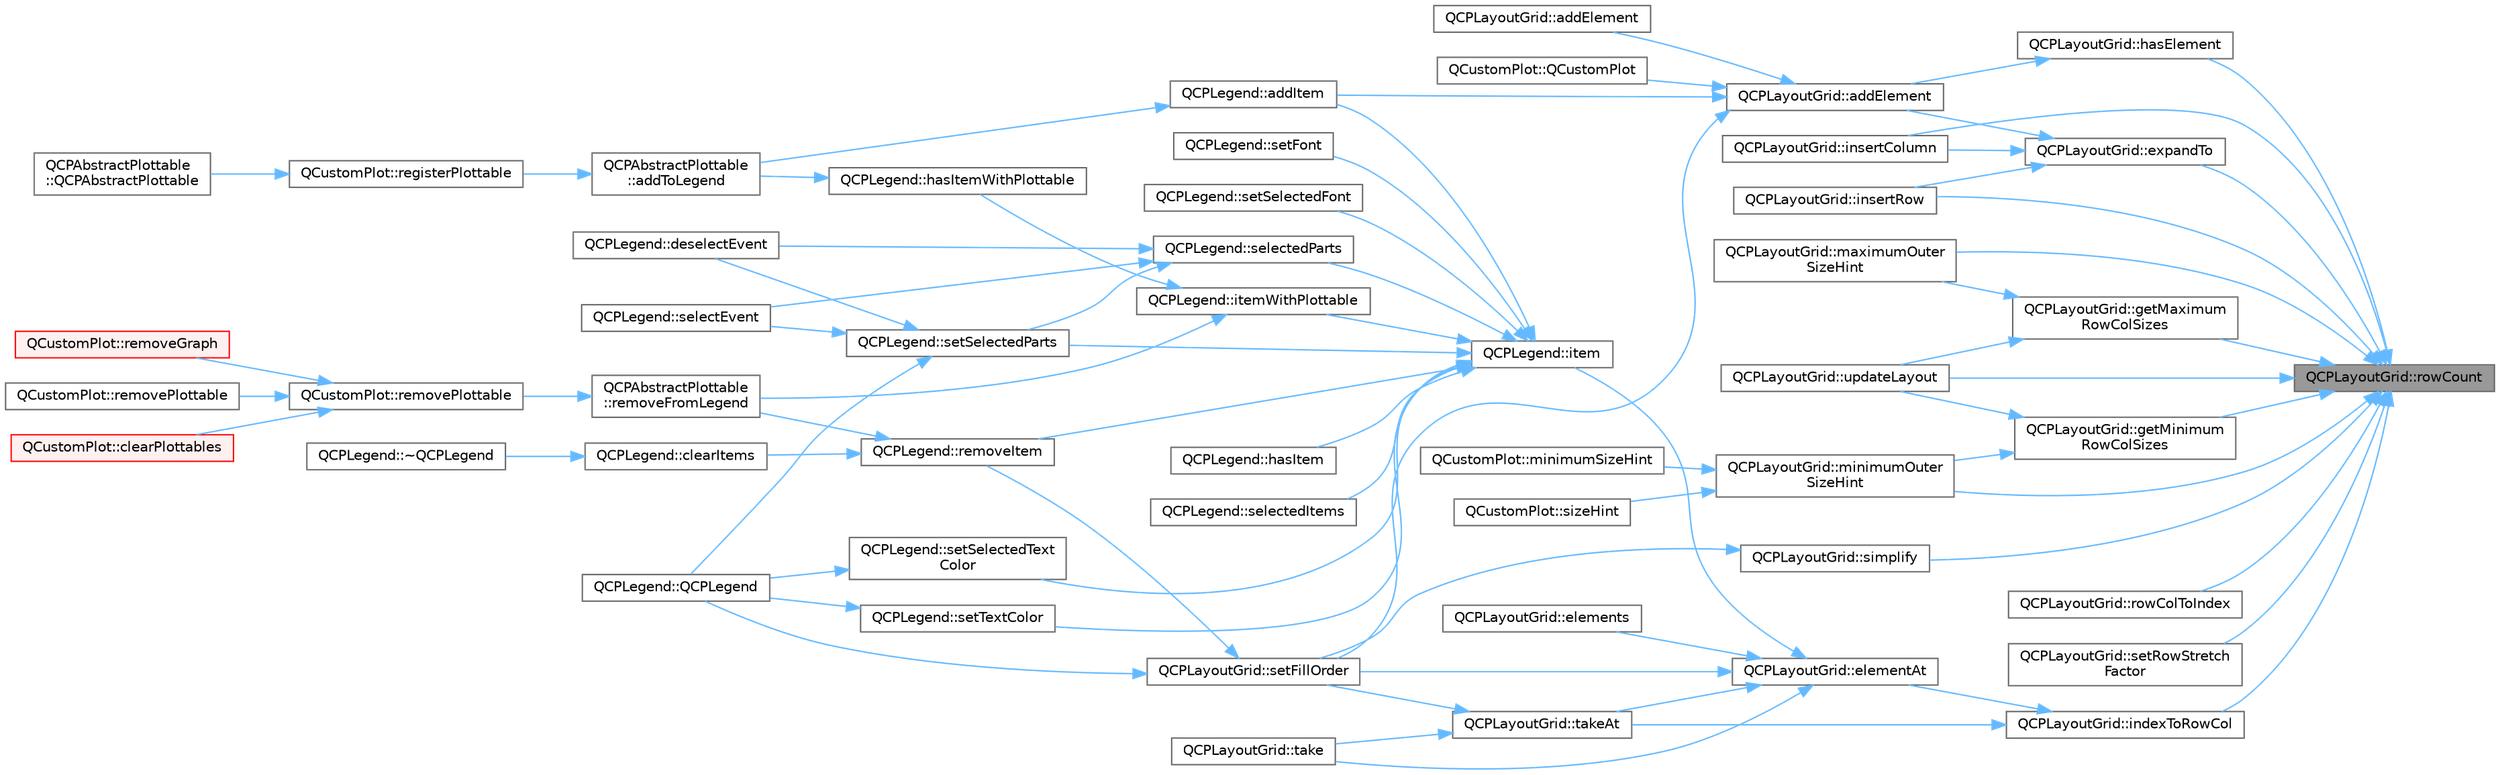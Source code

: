 digraph "QCPLayoutGrid::rowCount"
{
 // LATEX_PDF_SIZE
  bgcolor="transparent";
  edge [fontname=Helvetica,fontsize=10,labelfontname=Helvetica,labelfontsize=10];
  node [fontname=Helvetica,fontsize=10,shape=box,height=0.2,width=0.4];
  rankdir="RL";
  Node1 [label="QCPLayoutGrid::rowCount",height=0.2,width=0.4,color="gray40", fillcolor="grey60", style="filled", fontcolor="black",tooltip=" "];
  Node1 -> Node2 [dir="back",color="steelblue1",style="solid"];
  Node2 [label="QCPLayoutGrid::expandTo",height=0.2,width=0.4,color="grey40", fillcolor="white", style="filled",URL="$class_q_c_p_layout_grid.html#a886c0dcbabd51a45da399e044552b685",tooltip=" "];
  Node2 -> Node3 [dir="back",color="steelblue1",style="solid"];
  Node3 [label="QCPLayoutGrid::addElement",height=0.2,width=0.4,color="grey40", fillcolor="white", style="filled",URL="$class_q_c_p_layout_grid.html#adff1a2ca691ed83d2d24a4cd1fe17012",tooltip=" "];
  Node3 -> Node4 [dir="back",color="steelblue1",style="solid"];
  Node4 [label="QCPLayoutGrid::addElement",height=0.2,width=0.4,color="grey40", fillcolor="white", style="filled",URL="$class_q_c_p_layout_grid.html#a4c44025dd25acd27e053cadfd448ad7b",tooltip=" "];
  Node3 -> Node5 [dir="back",color="steelblue1",style="solid"];
  Node5 [label="QCPLegend::addItem",height=0.2,width=0.4,color="grey40", fillcolor="white", style="filled",URL="$class_q_c_p_legend.html#a3ab274de52d2951faea45a6d975e6b3f",tooltip=" "];
  Node5 -> Node6 [dir="back",color="steelblue1",style="solid"];
  Node6 [label="QCPAbstractPlottable\l::addToLegend",height=0.2,width=0.4,color="grey40", fillcolor="white", style="filled",URL="$class_q_c_p_abstract_plottable.html#aa64e93cb5b606d8110d2cc0a349bb30f",tooltip=" "];
  Node6 -> Node7 [dir="back",color="steelblue1",style="solid"];
  Node7 [label="QCustomPlot::registerPlottable",height=0.2,width=0.4,color="grey40", fillcolor="white", style="filled",URL="$class_q_custom_plot.html#aeba7733bb9fadfb5a375b3f40de9e58a",tooltip=" "];
  Node7 -> Node8 [dir="back",color="steelblue1",style="solid"];
  Node8 [label="QCPAbstractPlottable\l::QCPAbstractPlottable",height=0.2,width=0.4,color="grey40", fillcolor="white", style="filled",URL="$class_q_c_p_abstract_plottable.html#af78a036e40db6f53a31abadc5323715a",tooltip=" "];
  Node3 -> Node9 [dir="back",color="steelblue1",style="solid"];
  Node9 [label="QCustomPlot::QCustomPlot",height=0.2,width=0.4,color="grey40", fillcolor="white", style="filled",URL="$class_q_custom_plot.html#a45b99626558651a6428b83972b0b34b8",tooltip=" "];
  Node3 -> Node10 [dir="back",color="steelblue1",style="solid"];
  Node10 [label="QCPLayoutGrid::setFillOrder",height=0.2,width=0.4,color="grey40", fillcolor="white", style="filled",URL="$class_q_c_p_layout_grid.html#affc2f3cfd22f28698c5b29b960d2a391",tooltip=" "];
  Node10 -> Node11 [dir="back",color="steelblue1",style="solid"];
  Node11 [label="QCPLegend::QCPLegend",height=0.2,width=0.4,color="grey40", fillcolor="white", style="filled",URL="$class_q_c_p_legend.html#a0001a456989bd07ea378883651fabd72",tooltip=" "];
  Node10 -> Node12 [dir="back",color="steelblue1",style="solid"];
  Node12 [label="QCPLegend::removeItem",height=0.2,width=0.4,color="grey40", fillcolor="white", style="filled",URL="$class_q_c_p_legend.html#ac91595c3eaa746fe6321d2eb952c63bb",tooltip=" "];
  Node12 -> Node13 [dir="back",color="steelblue1",style="solid"];
  Node13 [label="QCPLegend::clearItems",height=0.2,width=0.4,color="grey40", fillcolor="white", style="filled",URL="$class_q_c_p_legend.html#a24795c7250eb5214fcea16b7217b4dfb",tooltip=" "];
  Node13 -> Node14 [dir="back",color="steelblue1",style="solid"];
  Node14 [label="QCPLegend::~QCPLegend",height=0.2,width=0.4,color="grey40", fillcolor="white", style="filled",URL="$class_q_c_p_legend.html#a52b305572e20f4e7cb37e945e2b9bec0",tooltip=" "];
  Node12 -> Node15 [dir="back",color="steelblue1",style="solid"];
  Node15 [label="QCPAbstractPlottable\l::removeFromLegend",height=0.2,width=0.4,color="grey40", fillcolor="white", style="filled",URL="$class_q_c_p_abstract_plottable.html#a3cc235007e2343a65ad4f463767e0e20",tooltip=" "];
  Node15 -> Node16 [dir="back",color="steelblue1",style="solid"];
  Node16 [label="QCustomPlot::removePlottable",height=0.2,width=0.4,color="grey40", fillcolor="white", style="filled",URL="$class_q_custom_plot.html#af3dafd56884208474f311d6226513ab2",tooltip=" "];
  Node16 -> Node17 [dir="back",color="steelblue1",style="solid"];
  Node17 [label="QCustomPlot::clearPlottables",height=0.2,width=0.4,color="red", fillcolor="#FFF0F0", style="filled",URL="$class_q_custom_plot.html#a9a409bb3201878adb7ffba1c89c4e004",tooltip=" "];
  Node16 -> Node19 [dir="back",color="steelblue1",style="solid"];
  Node19 [label="QCustomPlot::removeGraph",height=0.2,width=0.4,color="red", fillcolor="#FFF0F0", style="filled",URL="$class_q_custom_plot.html#a903561be895fb6528a770d66ac5e6713",tooltip=" "];
  Node16 -> Node22 [dir="back",color="steelblue1",style="solid"];
  Node22 [label="QCustomPlot::removePlottable",height=0.2,width=0.4,color="grey40", fillcolor="white", style="filled",URL="$class_q_custom_plot.html#afc210e0021480f8119bccf37839dbcc8",tooltip=" "];
  Node2 -> Node23 [dir="back",color="steelblue1",style="solid"];
  Node23 [label="QCPLayoutGrid::insertColumn",height=0.2,width=0.4,color="grey40", fillcolor="white", style="filled",URL="$class_q_c_p_layout_grid.html#a1e880a321dbe8b43b471ccd764433dc4",tooltip=" "];
  Node2 -> Node24 [dir="back",color="steelblue1",style="solid"];
  Node24 [label="QCPLayoutGrid::insertRow",height=0.2,width=0.4,color="grey40", fillcolor="white", style="filled",URL="$class_q_c_p_layout_grid.html#a48af3dd7c3a653d9c3d7dd99bd02e838",tooltip=" "];
  Node1 -> Node25 [dir="back",color="steelblue1",style="solid"];
  Node25 [label="QCPLayoutGrid::getMaximum\lRowColSizes",height=0.2,width=0.4,color="grey40", fillcolor="white", style="filled",URL="$class_q_c_p_layout_grid.html#a9be77011ec5b5dfbe7fbda126659e1eb",tooltip=" "];
  Node25 -> Node26 [dir="back",color="steelblue1",style="solid"];
  Node26 [label="QCPLayoutGrid::maximumOuter\lSizeHint",height=0.2,width=0.4,color="grey40", fillcolor="white", style="filled",URL="$class_q_c_p_layout_grid.html#a41ce0014c220d77b909e2ca937f0e599",tooltip=" "];
  Node25 -> Node27 [dir="back",color="steelblue1",style="solid"];
  Node27 [label="QCPLayoutGrid::updateLayout",height=0.2,width=0.4,color="grey40", fillcolor="white", style="filled",URL="$class_q_c_p_layout_grid.html#a6cf43f14d3fa335fd8758561ccf1f78c",tooltip=" "];
  Node1 -> Node28 [dir="back",color="steelblue1",style="solid"];
  Node28 [label="QCPLayoutGrid::getMinimum\lRowColSizes",height=0.2,width=0.4,color="grey40", fillcolor="white", style="filled",URL="$class_q_c_p_layout_grid.html#a4b9a251919936f127a63fc1b9911cd4e",tooltip=" "];
  Node28 -> Node29 [dir="back",color="steelblue1",style="solid"];
  Node29 [label="QCPLayoutGrid::minimumOuter\lSizeHint",height=0.2,width=0.4,color="grey40", fillcolor="white", style="filled",URL="$class_q_c_p_layout_grid.html#a0438bc58b4d3894d01db95b08d4268df",tooltip=" "];
  Node29 -> Node30 [dir="back",color="steelblue1",style="solid"];
  Node30 [label="QCustomPlot::minimumSizeHint",height=0.2,width=0.4,color="grey40", fillcolor="white", style="filled",URL="$class_q_custom_plot.html#a968a01cd4077d63aecde1aef1db057fc",tooltip=" "];
  Node29 -> Node31 [dir="back",color="steelblue1",style="solid"];
  Node31 [label="QCustomPlot::sizeHint",height=0.2,width=0.4,color="grey40", fillcolor="white", style="filled",URL="$class_q_custom_plot.html#ac9d6fe101e082daf756903b11f6e6213",tooltip=" "];
  Node28 -> Node27 [dir="back",color="steelblue1",style="solid"];
  Node1 -> Node32 [dir="back",color="steelblue1",style="solid"];
  Node32 [label="QCPLayoutGrid::hasElement",height=0.2,width=0.4,color="grey40", fillcolor="white", style="filled",URL="$class_q_c_p_layout_grid.html#ab0cf4f7edc9414a3bfaddac0f46dc0a0",tooltip=" "];
  Node32 -> Node3 [dir="back",color="steelblue1",style="solid"];
  Node1 -> Node33 [dir="back",color="steelblue1",style="solid"];
  Node33 [label="QCPLayoutGrid::indexToRowCol",height=0.2,width=0.4,color="grey40", fillcolor="white", style="filled",URL="$class_q_c_p_layout_grid.html#a577223db920e2acb34bc1091080c76d1",tooltip=" "];
  Node33 -> Node34 [dir="back",color="steelblue1",style="solid"];
  Node34 [label="QCPLayoutGrid::elementAt",height=0.2,width=0.4,color="grey40", fillcolor="white", style="filled",URL="$class_q_c_p_layout_grid.html#a4288f174082555f6bd92021bdedb75dc",tooltip=" "];
  Node34 -> Node35 [dir="back",color="steelblue1",style="solid"];
  Node35 [label="QCPLayoutGrid::elements",height=0.2,width=0.4,color="grey40", fillcolor="white", style="filled",URL="$class_q_c_p_layout_grid.html#a7d5b968b4cf57393e9e387976d91f8f7",tooltip=" "];
  Node34 -> Node36 [dir="back",color="steelblue1",style="solid"];
  Node36 [label="QCPLegend::item",height=0.2,width=0.4,color="grey40", fillcolor="white", style="filled",URL="$class_q_c_p_legend.html#acfe9694c45104a3359d3806ed366fcf7",tooltip=" "];
  Node36 -> Node5 [dir="back",color="steelblue1",style="solid"];
  Node36 -> Node37 [dir="back",color="steelblue1",style="solid"];
  Node37 [label="QCPLegend::hasItem",height=0.2,width=0.4,color="grey40", fillcolor="white", style="filled",URL="$class_q_c_p_legend.html#ad0f698e33db454a6c103b5206740e599",tooltip=" "];
  Node36 -> Node38 [dir="back",color="steelblue1",style="solid"];
  Node38 [label="QCPLegend::itemWithPlottable",height=0.2,width=0.4,color="grey40", fillcolor="white", style="filled",URL="$class_q_c_p_legend.html#a91e790002d8bf15a20628a8e8841e397",tooltip=" "];
  Node38 -> Node39 [dir="back",color="steelblue1",style="solid"];
  Node39 [label="QCPLegend::hasItemWithPlottable",height=0.2,width=0.4,color="grey40", fillcolor="white", style="filled",URL="$class_q_c_p_legend.html#a4b90a442af871582df85c2bc13f91e88",tooltip=" "];
  Node39 -> Node6 [dir="back",color="steelblue1",style="solid"];
  Node38 -> Node15 [dir="back",color="steelblue1",style="solid"];
  Node36 -> Node12 [dir="back",color="steelblue1",style="solid"];
  Node36 -> Node40 [dir="back",color="steelblue1",style="solid"];
  Node40 [label="QCPLegend::selectedItems",height=0.2,width=0.4,color="grey40", fillcolor="white", style="filled",URL="$class_q_c_p_legend.html#ac7d9e567d5c551e09cd9bcc4306c5532",tooltip=" "];
  Node36 -> Node41 [dir="back",color="steelblue1",style="solid"];
  Node41 [label="QCPLegend::selectedParts",height=0.2,width=0.4,color="grey40", fillcolor="white", style="filled",URL="$class_q_c_p_legend.html#a3efbf879f6936ec337690985e567dc6f",tooltip=" "];
  Node41 -> Node42 [dir="back",color="steelblue1",style="solid"];
  Node42 [label="QCPLegend::deselectEvent",height=0.2,width=0.4,color="grey40", fillcolor="white", style="filled",URL="$class_q_c_p_legend.html#ac2066837f7ebc32a5b15434cdca5b176",tooltip=" "];
  Node41 -> Node43 [dir="back",color="steelblue1",style="solid"];
  Node43 [label="QCPLegend::selectEvent",height=0.2,width=0.4,color="grey40", fillcolor="white", style="filled",URL="$class_q_c_p_legend.html#a71f54a05c3e5b1a1ade1864422cd642e",tooltip=" "];
  Node41 -> Node44 [dir="back",color="steelblue1",style="solid"];
  Node44 [label="QCPLegend::setSelectedParts",height=0.2,width=0.4,color="grey40", fillcolor="white", style="filled",URL="$class_q_c_p_legend.html#a2aee309bb5c2a794b1987f3fc97f8ad8",tooltip=" "];
  Node44 -> Node42 [dir="back",color="steelblue1",style="solid"];
  Node44 -> Node11 [dir="back",color="steelblue1",style="solid"];
  Node44 -> Node43 [dir="back",color="steelblue1",style="solid"];
  Node36 -> Node45 [dir="back",color="steelblue1",style="solid"];
  Node45 [label="QCPLegend::setFont",height=0.2,width=0.4,color="grey40", fillcolor="white", style="filled",URL="$class_q_c_p_legend.html#aa4cda8499e3cb0f3be415edc02984c73",tooltip=" "];
  Node36 -> Node46 [dir="back",color="steelblue1",style="solid"];
  Node46 [label="QCPLegend::setSelectedFont",height=0.2,width=0.4,color="grey40", fillcolor="white", style="filled",URL="$class_q_c_p_legend.html#ab580a01c3c0a239374ed66c29edf5ad2",tooltip=" "];
  Node36 -> Node44 [dir="back",color="steelblue1",style="solid"];
  Node36 -> Node47 [dir="back",color="steelblue1",style="solid"];
  Node47 [label="QCPLegend::setSelectedText\lColor",height=0.2,width=0.4,color="grey40", fillcolor="white", style="filled",URL="$class_q_c_p_legend.html#a7674dfc7a1f30e1abd1018c0ed45e0bc",tooltip=" "];
  Node47 -> Node11 [dir="back",color="steelblue1",style="solid"];
  Node36 -> Node48 [dir="back",color="steelblue1",style="solid"];
  Node48 [label="QCPLegend::setTextColor",height=0.2,width=0.4,color="grey40", fillcolor="white", style="filled",URL="$class_q_c_p_legend.html#ae1eb239ff4a4632fe1b6c3e668d845c6",tooltip=" "];
  Node48 -> Node11 [dir="back",color="steelblue1",style="solid"];
  Node34 -> Node10 [dir="back",color="steelblue1",style="solid"];
  Node34 -> Node49 [dir="back",color="steelblue1",style="solid"];
  Node49 [label="QCPLayoutGrid::take",height=0.2,width=0.4,color="grey40", fillcolor="white", style="filled",URL="$class_q_c_p_layout_grid.html#aee961c2eb6cf8a85dcbc5a7d7b6c1a00",tooltip=" "];
  Node34 -> Node50 [dir="back",color="steelblue1",style="solid"];
  Node50 [label="QCPLayoutGrid::takeAt",height=0.2,width=0.4,color="grey40", fillcolor="white", style="filled",URL="$class_q_c_p_layout_grid.html#a17dd220234d1bbf8835abcc666384d45",tooltip=" "];
  Node50 -> Node10 [dir="back",color="steelblue1",style="solid"];
  Node50 -> Node49 [dir="back",color="steelblue1",style="solid"];
  Node33 -> Node50 [dir="back",color="steelblue1",style="solid"];
  Node1 -> Node23 [dir="back",color="steelblue1",style="solid"];
  Node1 -> Node24 [dir="back",color="steelblue1",style="solid"];
  Node1 -> Node26 [dir="back",color="steelblue1",style="solid"];
  Node1 -> Node29 [dir="back",color="steelblue1",style="solid"];
  Node1 -> Node51 [dir="back",color="steelblue1",style="solid"];
  Node51 [label="QCPLayoutGrid::rowColToIndex",height=0.2,width=0.4,color="grey40", fillcolor="white", style="filled",URL="$class_q_c_p_layout_grid.html#a682ba76f130810ffd294032a1bfbcfcb",tooltip=" "];
  Node1 -> Node52 [dir="back",color="steelblue1",style="solid"];
  Node52 [label="QCPLayoutGrid::setRowStretch\lFactor",height=0.2,width=0.4,color="grey40", fillcolor="white", style="filled",URL="$class_q_c_p_layout_grid.html#a7b0273de5369bd93d942edbaf5b166ec",tooltip=" "];
  Node1 -> Node53 [dir="back",color="steelblue1",style="solid"];
  Node53 [label="QCPLayoutGrid::simplify",height=0.2,width=0.4,color="grey40", fillcolor="white", style="filled",URL="$class_q_c_p_layout_grid.html#a38621ca7aa633b6a9a88617df7f08672",tooltip=" "];
  Node53 -> Node10 [dir="back",color="steelblue1",style="solid"];
  Node1 -> Node27 [dir="back",color="steelblue1",style="solid"];
}
